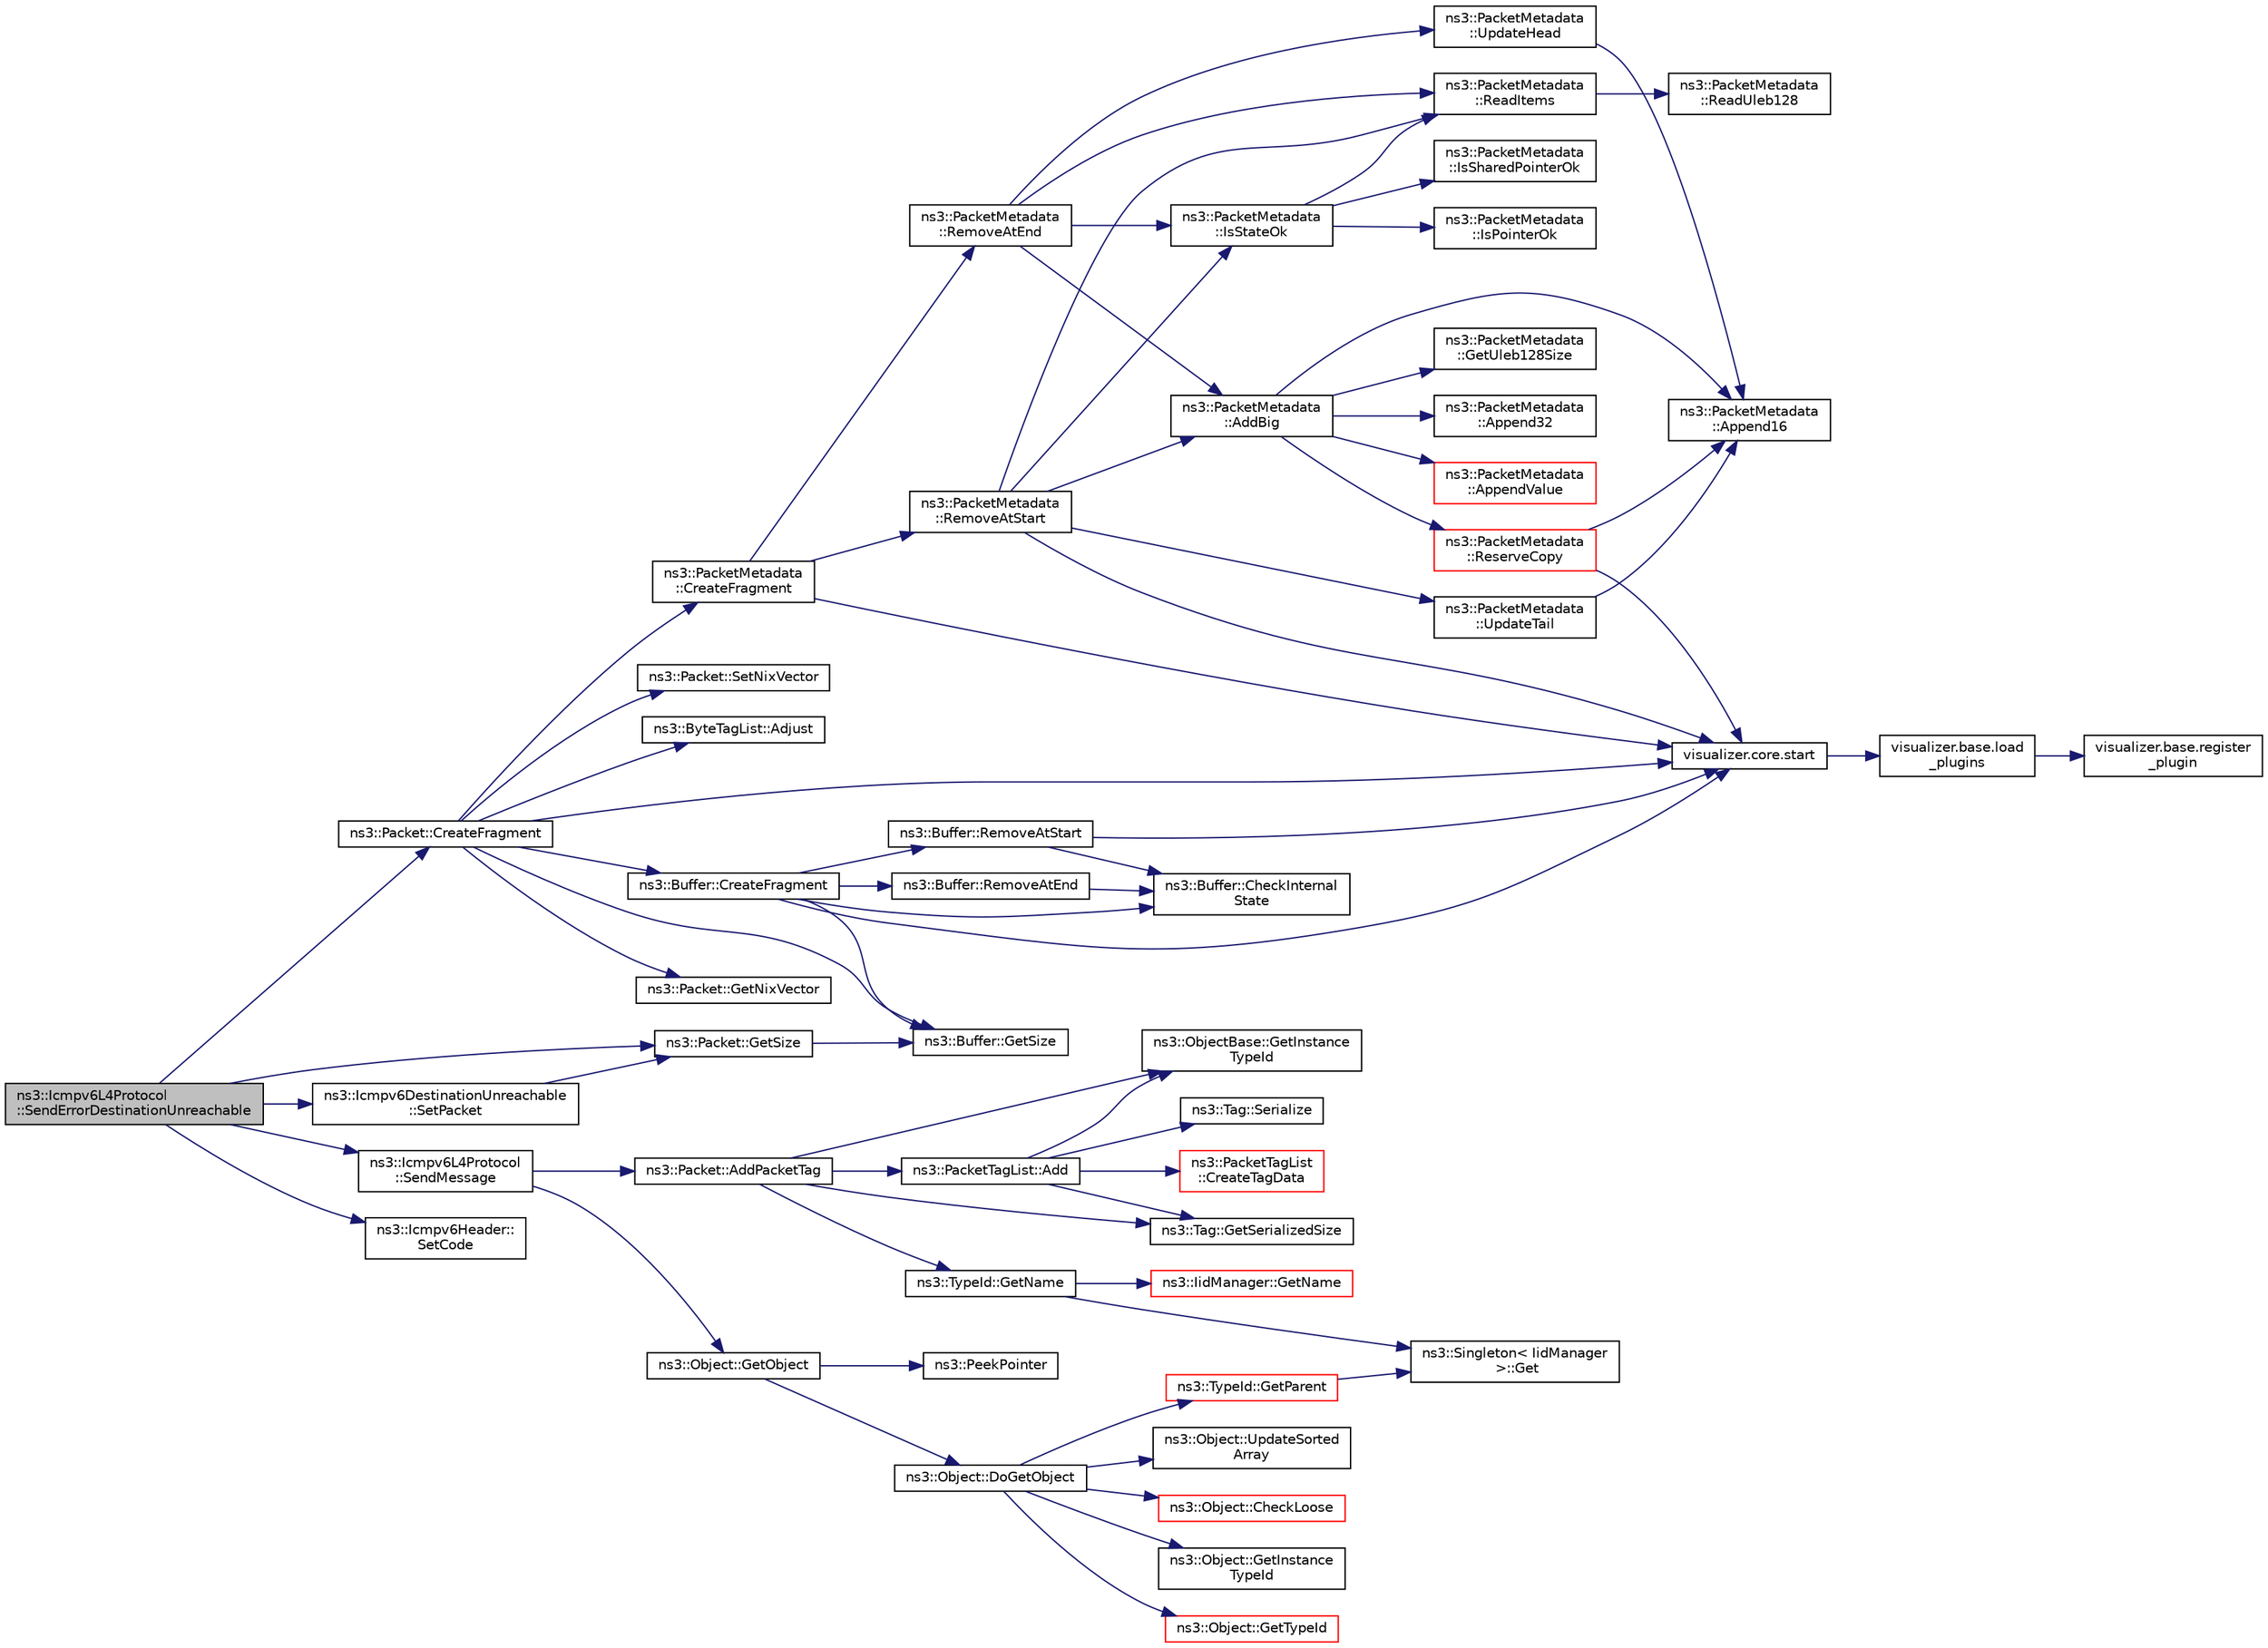 digraph "ns3::Icmpv6L4Protocol::SendErrorDestinationUnreachable"
{
 // LATEX_PDF_SIZE
  edge [fontname="Helvetica",fontsize="10",labelfontname="Helvetica",labelfontsize="10"];
  node [fontname="Helvetica",fontsize="10",shape=record];
  rankdir="LR";
  Node1 [label="ns3::Icmpv6L4Protocol\l::SendErrorDestinationUnreachable",height=0.2,width=0.4,color="black", fillcolor="grey75", style="filled", fontcolor="black",tooltip="Send an error Destination Unreachable."];
  Node1 -> Node2 [color="midnightblue",fontsize="10",style="solid",fontname="Helvetica"];
  Node2 [label="ns3::Packet::CreateFragment",height=0.2,width=0.4,color="black", fillcolor="white", style="filled",URL="$classns3_1_1_packet.html#acdb23fec2c1dbebd9e6917895e9bcc65",tooltip="Create a new packet which contains a fragment of the original packet."];
  Node2 -> Node3 [color="midnightblue",fontsize="10",style="solid",fontname="Helvetica"];
  Node3 [label="ns3::ByteTagList::Adjust",height=0.2,width=0.4,color="black", fillcolor="white", style="filled",URL="$classns3_1_1_byte_tag_list.html#a1fec06d7e6daaf8039cf2a148e4090f2",tooltip="Adjust the offsets stored internally by the adjustment delta."];
  Node2 -> Node4 [color="midnightblue",fontsize="10",style="solid",fontname="Helvetica"];
  Node4 [label="ns3::PacketMetadata\l::CreateFragment",height=0.2,width=0.4,color="black", fillcolor="white", style="filled",URL="$classns3_1_1_packet_metadata.html#a0d5fd6d6a05b04eb1bb9a00c05e6a16c",tooltip="Creates a fragment."];
  Node4 -> Node5 [color="midnightblue",fontsize="10",style="solid",fontname="Helvetica"];
  Node5 [label="ns3::PacketMetadata\l::RemoveAtEnd",height=0.2,width=0.4,color="black", fillcolor="white", style="filled",URL="$classns3_1_1_packet_metadata.html#a7c76154f5302bd55a68406f0103d50c6",tooltip="Remove a chunk of metadata at the metadata end."];
  Node5 -> Node6 [color="midnightblue",fontsize="10",style="solid",fontname="Helvetica"];
  Node6 [label="ns3::PacketMetadata\l::AddBig",height=0.2,width=0.4,color="black", fillcolor="white", style="filled",URL="$classns3_1_1_packet_metadata.html#ae89a0bf5e3dcd624bd37bc8ca67544da",tooltip="Add a \"Big\" Item (a SmallItem plus an ExtraItem)"];
  Node6 -> Node7 [color="midnightblue",fontsize="10",style="solid",fontname="Helvetica"];
  Node7 [label="ns3::PacketMetadata\l::Append16",height=0.2,width=0.4,color="black", fillcolor="white", style="filled",URL="$classns3_1_1_packet_metadata.html#ab80adc9c544b0f087715acf15e255707",tooltip="Append a 16-bit value to the buffer."];
  Node6 -> Node8 [color="midnightblue",fontsize="10",style="solid",fontname="Helvetica"];
  Node8 [label="ns3::PacketMetadata\l::Append32",height=0.2,width=0.4,color="black", fillcolor="white", style="filled",URL="$classns3_1_1_packet_metadata.html#a254b3766510c9b38a2ad0bec6d973f15",tooltip="Append a 32-bit value to the buffer."];
  Node6 -> Node9 [color="midnightblue",fontsize="10",style="solid",fontname="Helvetica"];
  Node9 [label="ns3::PacketMetadata\l::AppendValue",height=0.2,width=0.4,color="red", fillcolor="white", style="filled",URL="$classns3_1_1_packet_metadata.html#a48151488856a00fc7325c3e761b19b97",tooltip="Append a value to the buffer."];
  Node6 -> Node11 [color="midnightblue",fontsize="10",style="solid",fontname="Helvetica"];
  Node11 [label="ns3::PacketMetadata\l::GetUleb128Size",height=0.2,width=0.4,color="black", fillcolor="white", style="filled",URL="$classns3_1_1_packet_metadata.html#aadb44e72f1c8b867ae9979973af3c075",tooltip="Get the ULEB128 (Unsigned Little Endian Base 128) size."];
  Node6 -> Node12 [color="midnightblue",fontsize="10",style="solid",fontname="Helvetica"];
  Node12 [label="ns3::PacketMetadata\l::ReserveCopy",height=0.2,width=0.4,color="red", fillcolor="white", style="filled",URL="$classns3_1_1_packet_metadata.html#a18a4039a86f4c212742f6359849ddfd6",tooltip="Reserve space and make a metadata copy."];
  Node12 -> Node7 [color="midnightblue",fontsize="10",style="solid",fontname="Helvetica"];
  Node12 -> Node17 [color="midnightblue",fontsize="10",style="solid",fontname="Helvetica"];
  Node17 [label="visualizer.core.start",height=0.2,width=0.4,color="black", fillcolor="white", style="filled",URL="$namespacevisualizer_1_1core.html#a2a35e5d8a34af358b508dac8635754e0",tooltip=" "];
  Node17 -> Node18 [color="midnightblue",fontsize="10",style="solid",fontname="Helvetica"];
  Node18 [label="visualizer.base.load\l_plugins",height=0.2,width=0.4,color="black", fillcolor="white", style="filled",URL="$namespacevisualizer_1_1base.html#ad171497a5ff1afe0a73bedaebf35448f",tooltip=" "];
  Node18 -> Node19 [color="midnightblue",fontsize="10",style="solid",fontname="Helvetica"];
  Node19 [label="visualizer.base.register\l_plugin",height=0.2,width=0.4,color="black", fillcolor="white", style="filled",URL="$namespacevisualizer_1_1base.html#a6b0ffcff1e17ec4027496f50177e5b9e",tooltip=" "];
  Node5 -> Node20 [color="midnightblue",fontsize="10",style="solid",fontname="Helvetica"];
  Node20 [label="ns3::PacketMetadata\l::IsStateOk",height=0.2,width=0.4,color="black", fillcolor="white", style="filled",URL="$classns3_1_1_packet_metadata.html#a547dc7d09f1b2d41a28445a91c2fcf37",tooltip="Check if the metadata state is ok."];
  Node20 -> Node21 [color="midnightblue",fontsize="10",style="solid",fontname="Helvetica"];
  Node21 [label="ns3::PacketMetadata\l::IsPointerOk",height=0.2,width=0.4,color="black", fillcolor="white", style="filled",URL="$classns3_1_1_packet_metadata.html#ac6fcebd163b3655b041476c3277102c1",tooltip="Check if the position is valid."];
  Node20 -> Node22 [color="midnightblue",fontsize="10",style="solid",fontname="Helvetica"];
  Node22 [label="ns3::PacketMetadata\l::IsSharedPointerOk",height=0.2,width=0.4,color="black", fillcolor="white", style="filled",URL="$classns3_1_1_packet_metadata.html#ac9e6db729cae99e9755981de02f3ffa0",tooltip="Check if the position is valid."];
  Node20 -> Node23 [color="midnightblue",fontsize="10",style="solid",fontname="Helvetica"];
  Node23 [label="ns3::PacketMetadata\l::ReadItems",height=0.2,width=0.4,color="black", fillcolor="white", style="filled",URL="$classns3_1_1_packet_metadata.html#a7fe144386274167b6aac05ac0a0cdf6f",tooltip="Read items."];
  Node23 -> Node24 [color="midnightblue",fontsize="10",style="solid",fontname="Helvetica"];
  Node24 [label="ns3::PacketMetadata\l::ReadUleb128",height=0.2,width=0.4,color="black", fillcolor="white", style="filled",URL="$classns3_1_1_packet_metadata.html#a7378e5fe71fcefd939f19c1669e54c79",tooltip="Read a ULEB128 (Unsigned Little Endian Base 128) coded number."];
  Node5 -> Node23 [color="midnightblue",fontsize="10",style="solid",fontname="Helvetica"];
  Node5 -> Node25 [color="midnightblue",fontsize="10",style="solid",fontname="Helvetica"];
  Node25 [label="ns3::PacketMetadata\l::UpdateHead",height=0.2,width=0.4,color="black", fillcolor="white", style="filled",URL="$classns3_1_1_packet_metadata.html#a3baa0c324423e6fd600b31858aa4ade9",tooltip="Update the head."];
  Node25 -> Node7 [color="midnightblue",fontsize="10",style="solid",fontname="Helvetica"];
  Node4 -> Node26 [color="midnightblue",fontsize="10",style="solid",fontname="Helvetica"];
  Node26 [label="ns3::PacketMetadata\l::RemoveAtStart",height=0.2,width=0.4,color="black", fillcolor="white", style="filled",URL="$classns3_1_1_packet_metadata.html#a9a0300e7ae709f269d59b6733e590d56",tooltip="Remove a chunk of metadata at the metadata start."];
  Node26 -> Node6 [color="midnightblue",fontsize="10",style="solid",fontname="Helvetica"];
  Node26 -> Node20 [color="midnightblue",fontsize="10",style="solid",fontname="Helvetica"];
  Node26 -> Node23 [color="midnightblue",fontsize="10",style="solid",fontname="Helvetica"];
  Node26 -> Node17 [color="midnightblue",fontsize="10",style="solid",fontname="Helvetica"];
  Node26 -> Node27 [color="midnightblue",fontsize="10",style="solid",fontname="Helvetica"];
  Node27 [label="ns3::PacketMetadata\l::UpdateTail",height=0.2,width=0.4,color="black", fillcolor="white", style="filled",URL="$classns3_1_1_packet_metadata.html#ad975bb9c1c0a6875ccc2309f071c5b55",tooltip="Update the tail."];
  Node27 -> Node7 [color="midnightblue",fontsize="10",style="solid",fontname="Helvetica"];
  Node4 -> Node17 [color="midnightblue",fontsize="10",style="solid",fontname="Helvetica"];
  Node2 -> Node28 [color="midnightblue",fontsize="10",style="solid",fontname="Helvetica"];
  Node28 [label="ns3::Buffer::CreateFragment",height=0.2,width=0.4,color="black", fillcolor="white", style="filled",URL="$classns3_1_1_buffer.html#a2688c9b7aa22608ec955a40e048ec0dc",tooltip=" "];
  Node28 -> Node29 [color="midnightblue",fontsize="10",style="solid",fontname="Helvetica"];
  Node29 [label="ns3::Buffer::CheckInternal\lState",height=0.2,width=0.4,color="black", fillcolor="white", style="filled",URL="$classns3_1_1_buffer.html#a200897ee202518b0d2bf91ead4e82be9",tooltip="Checks the internal buffer structures consistency."];
  Node28 -> Node30 [color="midnightblue",fontsize="10",style="solid",fontname="Helvetica"];
  Node30 [label="ns3::Buffer::GetSize",height=0.2,width=0.4,color="black", fillcolor="white", style="filled",URL="$classns3_1_1_buffer.html#a60c9172d2b102f8856c81b2126c8b209",tooltip=" "];
  Node28 -> Node31 [color="midnightblue",fontsize="10",style="solid",fontname="Helvetica"];
  Node31 [label="ns3::Buffer::RemoveAtEnd",height=0.2,width=0.4,color="black", fillcolor="white", style="filled",URL="$classns3_1_1_buffer.html#a83b30fd8e1202e778fb471757b800d47",tooltip=" "];
  Node31 -> Node29 [color="midnightblue",fontsize="10",style="solid",fontname="Helvetica"];
  Node28 -> Node32 [color="midnightblue",fontsize="10",style="solid",fontname="Helvetica"];
  Node32 [label="ns3::Buffer::RemoveAtStart",height=0.2,width=0.4,color="black", fillcolor="white", style="filled",URL="$classns3_1_1_buffer.html#adeecbb3e8f518aec6fee0437578ade4b",tooltip=" "];
  Node32 -> Node29 [color="midnightblue",fontsize="10",style="solid",fontname="Helvetica"];
  Node32 -> Node17 [color="midnightblue",fontsize="10",style="solid",fontname="Helvetica"];
  Node28 -> Node17 [color="midnightblue",fontsize="10",style="solid",fontname="Helvetica"];
  Node2 -> Node33 [color="midnightblue",fontsize="10",style="solid",fontname="Helvetica"];
  Node33 [label="ns3::Packet::GetNixVector",height=0.2,width=0.4,color="black", fillcolor="white", style="filled",URL="$classns3_1_1_packet.html#a2e919d10a620ad491a57be094ef4b2bb",tooltip="Get the packet nix-vector."];
  Node2 -> Node30 [color="midnightblue",fontsize="10",style="solid",fontname="Helvetica"];
  Node2 -> Node34 [color="midnightblue",fontsize="10",style="solid",fontname="Helvetica"];
  Node34 [label="ns3::Packet::SetNixVector",height=0.2,width=0.4,color="black", fillcolor="white", style="filled",URL="$classns3_1_1_packet.html#a7e02c5b608a578c845aafd838f155989",tooltip="Set the packet nix-vector."];
  Node2 -> Node17 [color="midnightblue",fontsize="10",style="solid",fontname="Helvetica"];
  Node1 -> Node35 [color="midnightblue",fontsize="10",style="solid",fontname="Helvetica"];
  Node35 [label="ns3::Packet::GetSize",height=0.2,width=0.4,color="black", fillcolor="white", style="filled",URL="$classns3_1_1_packet.html#afff7cb1ff518ee6dc0d424e10a5ad6ec",tooltip="Returns the the size in bytes of the packet (including the zero-filled initial payload)."];
  Node35 -> Node30 [color="midnightblue",fontsize="10",style="solid",fontname="Helvetica"];
  Node1 -> Node36 [color="midnightblue",fontsize="10",style="solid",fontname="Helvetica"];
  Node36 [label="ns3::Icmpv6L4Protocol\l::SendMessage",height=0.2,width=0.4,color="black", fillcolor="white", style="filled",URL="$classns3_1_1_icmpv6_l4_protocol.html#aca22b3999b518531f807d822060a06a8",tooltip="Send a packet via ICMPv6, note that packet already contains ICMPv6 header."];
  Node36 -> Node37 [color="midnightblue",fontsize="10",style="solid",fontname="Helvetica"];
  Node37 [label="ns3::Packet::AddPacketTag",height=0.2,width=0.4,color="black", fillcolor="white", style="filled",URL="$classns3_1_1_packet.html#ac4a6bcd77e58bdc14c42a7d572d66cc9",tooltip="Add a packet tag."];
  Node37 -> Node38 [color="midnightblue",fontsize="10",style="solid",fontname="Helvetica"];
  Node38 [label="ns3::PacketTagList::Add",height=0.2,width=0.4,color="black", fillcolor="white", style="filled",URL="$classns3_1_1_packet_tag_list.html#af0d2442e29d24184d7c439f69977fbad",tooltip="Add a tag to the head of this branch."];
  Node38 -> Node39 [color="midnightblue",fontsize="10",style="solid",fontname="Helvetica"];
  Node39 [label="ns3::PacketTagList\l::CreateTagData",height=0.2,width=0.4,color="red", fillcolor="white", style="filled",URL="$classns3_1_1_packet_tag_list.html#abfab9cfb3a21336e2f7962cc51fcff94",tooltip="Allocate and construct a TagData struct, sizing the data area large enough to serialize dataSize byte..."];
  Node38 -> Node41 [color="midnightblue",fontsize="10",style="solid",fontname="Helvetica"];
  Node41 [label="ns3::ObjectBase::GetInstance\lTypeId",height=0.2,width=0.4,color="black", fillcolor="white", style="filled",URL="$classns3_1_1_object_base.html#abe5b43a6f5b99a92a4c3122db31f06fb",tooltip="Get the most derived TypeId for this Object."];
  Node38 -> Node42 [color="midnightblue",fontsize="10",style="solid",fontname="Helvetica"];
  Node42 [label="ns3::Tag::GetSerializedSize",height=0.2,width=0.4,color="black", fillcolor="white", style="filled",URL="$classns3_1_1_tag.html#a01c8efdea943fd8cce2ef5d4d67eefa6",tooltip=" "];
  Node38 -> Node43 [color="midnightblue",fontsize="10",style="solid",fontname="Helvetica"];
  Node43 [label="ns3::Tag::Serialize",height=0.2,width=0.4,color="black", fillcolor="white", style="filled",URL="$classns3_1_1_tag.html#ac9aa7c4f923da5d2c82de94690101dc3",tooltip=" "];
  Node37 -> Node41 [color="midnightblue",fontsize="10",style="solid",fontname="Helvetica"];
  Node37 -> Node44 [color="midnightblue",fontsize="10",style="solid",fontname="Helvetica"];
  Node44 [label="ns3::TypeId::GetName",height=0.2,width=0.4,color="black", fillcolor="white", style="filled",URL="$classns3_1_1_type_id.html#abc4965475a579c2afdc668d7a7d58374",tooltip="Get the name."];
  Node44 -> Node45 [color="midnightblue",fontsize="10",style="solid",fontname="Helvetica"];
  Node45 [label="ns3::Singleton\< IidManager\l \>::Get",height=0.2,width=0.4,color="black", fillcolor="white", style="filled",URL="$classns3_1_1_singleton.html#a80a2cd3c25a27ea72add7a9f7a141ffa",tooltip="Get a pointer to the singleton instance."];
  Node44 -> Node46 [color="midnightblue",fontsize="10",style="solid",fontname="Helvetica"];
  Node46 [label="ns3::IidManager::GetName",height=0.2,width=0.4,color="red", fillcolor="white", style="filled",URL="$classns3_1_1_iid_manager.html#a6658aaa8120efd885e98addb76a6f1d4",tooltip="Get the name of a type id."];
  Node37 -> Node42 [color="midnightblue",fontsize="10",style="solid",fontname="Helvetica"];
  Node36 -> Node48 [color="midnightblue",fontsize="10",style="solid",fontname="Helvetica"];
  Node48 [label="ns3::Object::GetObject",height=0.2,width=0.4,color="black", fillcolor="white", style="filled",URL="$classns3_1_1_object.html#ad21f5401ff705cd29c37f931ea3afc18",tooltip="Get a pointer to the requested aggregated Object."];
  Node48 -> Node49 [color="midnightblue",fontsize="10",style="solid",fontname="Helvetica"];
  Node49 [label="ns3::Object::DoGetObject",height=0.2,width=0.4,color="black", fillcolor="white", style="filled",URL="$classns3_1_1_object.html#a7c009975f7c0994cb47a69f713745e0a",tooltip="Find an Object of TypeId tid in the aggregates of this Object."];
  Node49 -> Node50 [color="midnightblue",fontsize="10",style="solid",fontname="Helvetica"];
  Node50 [label="ns3::Object::CheckLoose",height=0.2,width=0.4,color="red", fillcolor="white", style="filled",URL="$classns3_1_1_object.html#a33b1d1c52665f27a2fd4857aef5618f2",tooltip="Check if any aggregated Objects have non-zero reference counts."];
  Node49 -> Node52 [color="midnightblue",fontsize="10",style="solid",fontname="Helvetica"];
  Node52 [label="ns3::Object::GetInstance\lTypeId",height=0.2,width=0.4,color="black", fillcolor="white", style="filled",URL="$classns3_1_1_object.html#a9a0bc0211cfab9842e1046b5c5810e5a",tooltip="Get the most derived TypeId for this Object."];
  Node49 -> Node53 [color="midnightblue",fontsize="10",style="solid",fontname="Helvetica"];
  Node53 [label="ns3::TypeId::GetParent",height=0.2,width=0.4,color="red", fillcolor="white", style="filled",URL="$classns3_1_1_type_id.html#ab84f81aee52154af39a8668b59c89d63",tooltip="Get the parent of this TypeId."];
  Node53 -> Node45 [color="midnightblue",fontsize="10",style="solid",fontname="Helvetica"];
  Node49 -> Node56 [color="midnightblue",fontsize="10",style="solid",fontname="Helvetica"];
  Node56 [label="ns3::Object::GetTypeId",height=0.2,width=0.4,color="red", fillcolor="white", style="filled",URL="$classns3_1_1_object.html#a1d040243983ab74ec923bde26d7cb7e7",tooltip="Register this type."];
  Node49 -> Node60 [color="midnightblue",fontsize="10",style="solid",fontname="Helvetica"];
  Node60 [label="ns3::Object::UpdateSorted\lArray",height=0.2,width=0.4,color="black", fillcolor="white", style="filled",URL="$classns3_1_1_object.html#ade62655b9680ca5ebf5af7e0fda7a21f",tooltip="Keep the list of aggregates in most-recently-used order."];
  Node48 -> Node61 [color="midnightblue",fontsize="10",style="solid",fontname="Helvetica"];
  Node61 [label="ns3::PeekPointer",height=0.2,width=0.4,color="black", fillcolor="white", style="filled",URL="$namespacens3.html#af2a7557fe9afdd98d8f6f8f6e412cf5a",tooltip=" "];
  Node1 -> Node62 [color="midnightblue",fontsize="10",style="solid",fontname="Helvetica"];
  Node62 [label="ns3::Icmpv6Header::\lSetCode",height=0.2,width=0.4,color="black", fillcolor="white", style="filled",URL="$classns3_1_1_icmpv6_header.html#aa08a37a07a6a11973b2603e69d6e859c",tooltip="Set the code field."];
  Node1 -> Node63 [color="midnightblue",fontsize="10",style="solid",fontname="Helvetica"];
  Node63 [label="ns3::Icmpv6DestinationUnreachable\l::SetPacket",height=0.2,width=0.4,color="black", fillcolor="white", style="filled",URL="$classns3_1_1_icmpv6_destination_unreachable.html#a12205eb015e8b80cd8ad653aa6794c9a",tooltip="Set the incorrect packet."];
  Node63 -> Node35 [color="midnightblue",fontsize="10",style="solid",fontname="Helvetica"];
}
